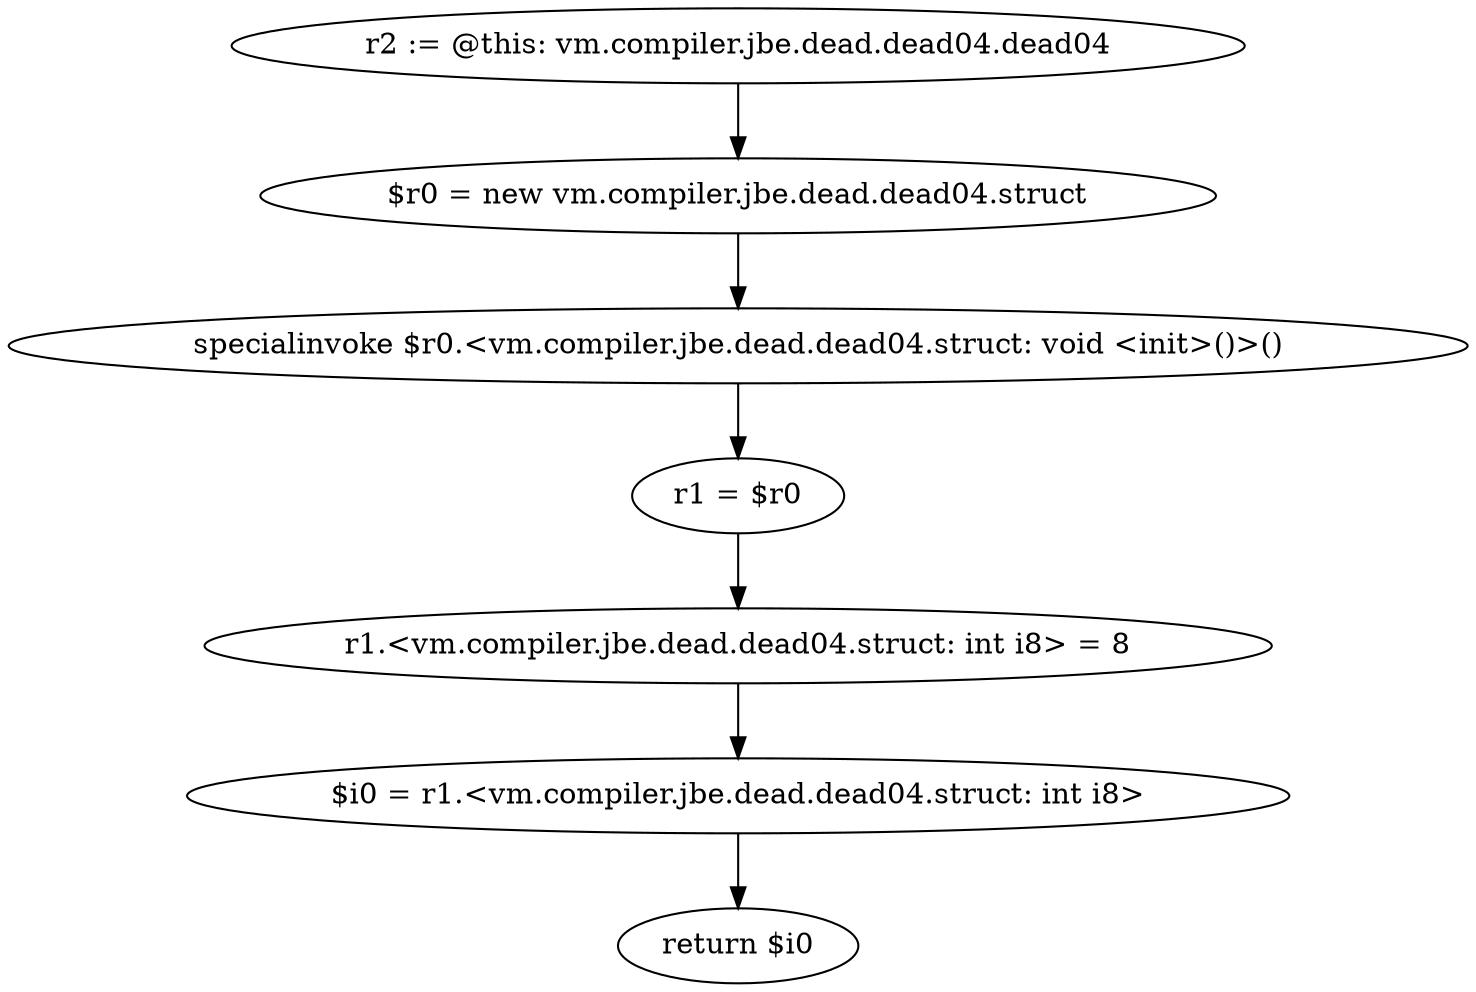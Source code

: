 digraph "unitGraph" {
    "r2 := @this: vm.compiler.jbe.dead.dead04.dead04"
    "$r0 = new vm.compiler.jbe.dead.dead04.struct"
    "specialinvoke $r0.<vm.compiler.jbe.dead.dead04.struct: void <init>()>()"
    "r1 = $r0"
    "r1.<vm.compiler.jbe.dead.dead04.struct: int i8> = 8"
    "$i0 = r1.<vm.compiler.jbe.dead.dead04.struct: int i8>"
    "return $i0"
    "r2 := @this: vm.compiler.jbe.dead.dead04.dead04"->"$r0 = new vm.compiler.jbe.dead.dead04.struct";
    "$r0 = new vm.compiler.jbe.dead.dead04.struct"->"specialinvoke $r0.<vm.compiler.jbe.dead.dead04.struct: void <init>()>()";
    "specialinvoke $r0.<vm.compiler.jbe.dead.dead04.struct: void <init>()>()"->"r1 = $r0";
    "r1 = $r0"->"r1.<vm.compiler.jbe.dead.dead04.struct: int i8> = 8";
    "r1.<vm.compiler.jbe.dead.dead04.struct: int i8> = 8"->"$i0 = r1.<vm.compiler.jbe.dead.dead04.struct: int i8>";
    "$i0 = r1.<vm.compiler.jbe.dead.dead04.struct: int i8>"->"return $i0";
}
